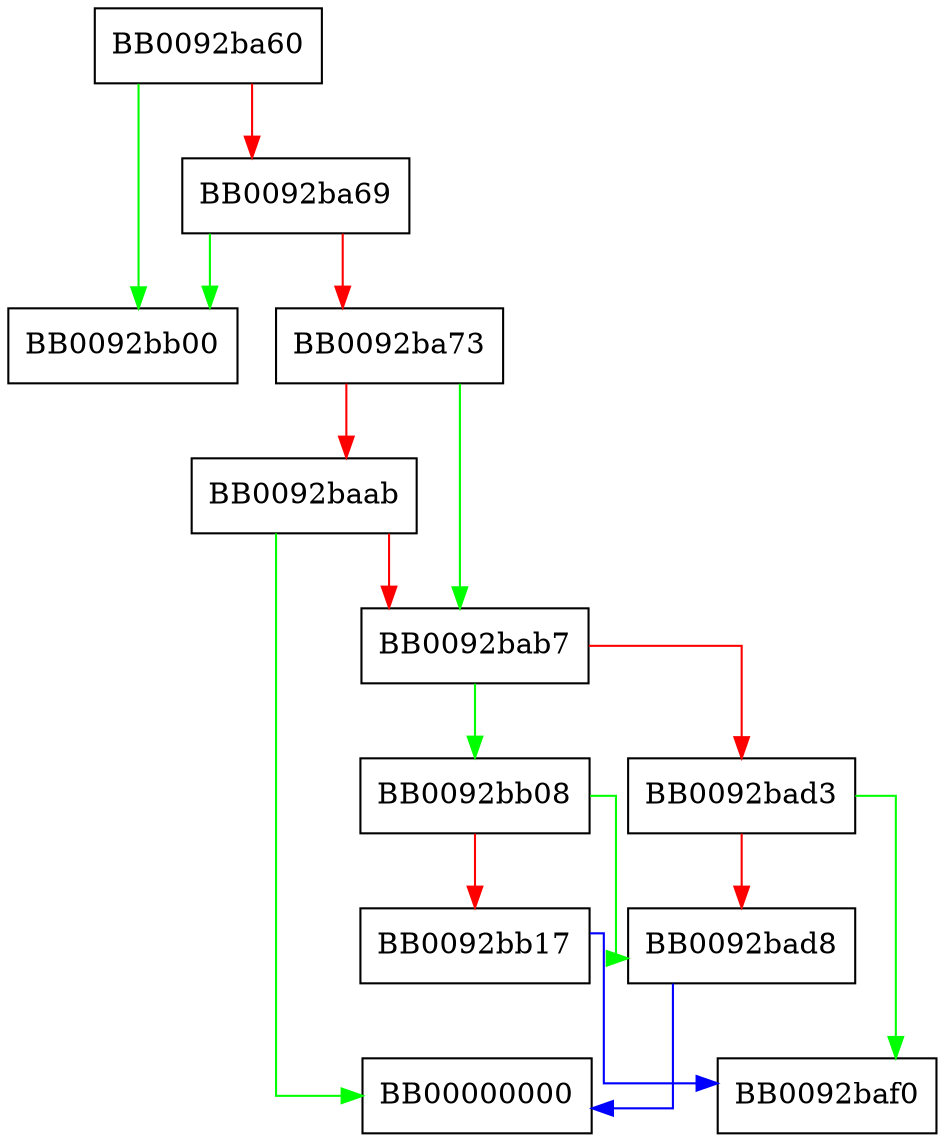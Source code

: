 digraph __register_frame_info {
  node [shape="box"];
  graph [splines=ortho];
  BB0092ba60 -> BB0092bb00 [color="green"];
  BB0092ba60 -> BB0092ba69 [color="red"];
  BB0092ba69 -> BB0092bb00 [color="green"];
  BB0092ba69 -> BB0092ba73 [color="red"];
  BB0092ba73 -> BB0092bab7 [color="green"];
  BB0092ba73 -> BB0092baab [color="red"];
  BB0092baab -> BB00000000 [color="green"];
  BB0092baab -> BB0092bab7 [color="red"];
  BB0092bab7 -> BB0092bb08 [color="green"];
  BB0092bab7 -> BB0092bad3 [color="red"];
  BB0092bad3 -> BB0092baf0 [color="green"];
  BB0092bad3 -> BB0092bad8 [color="red"];
  BB0092bad8 -> BB00000000 [color="blue"];
  BB0092bb08 -> BB0092bad8 [color="green"];
  BB0092bb08 -> BB0092bb17 [color="red"];
  BB0092bb17 -> BB0092baf0 [color="blue"];
}